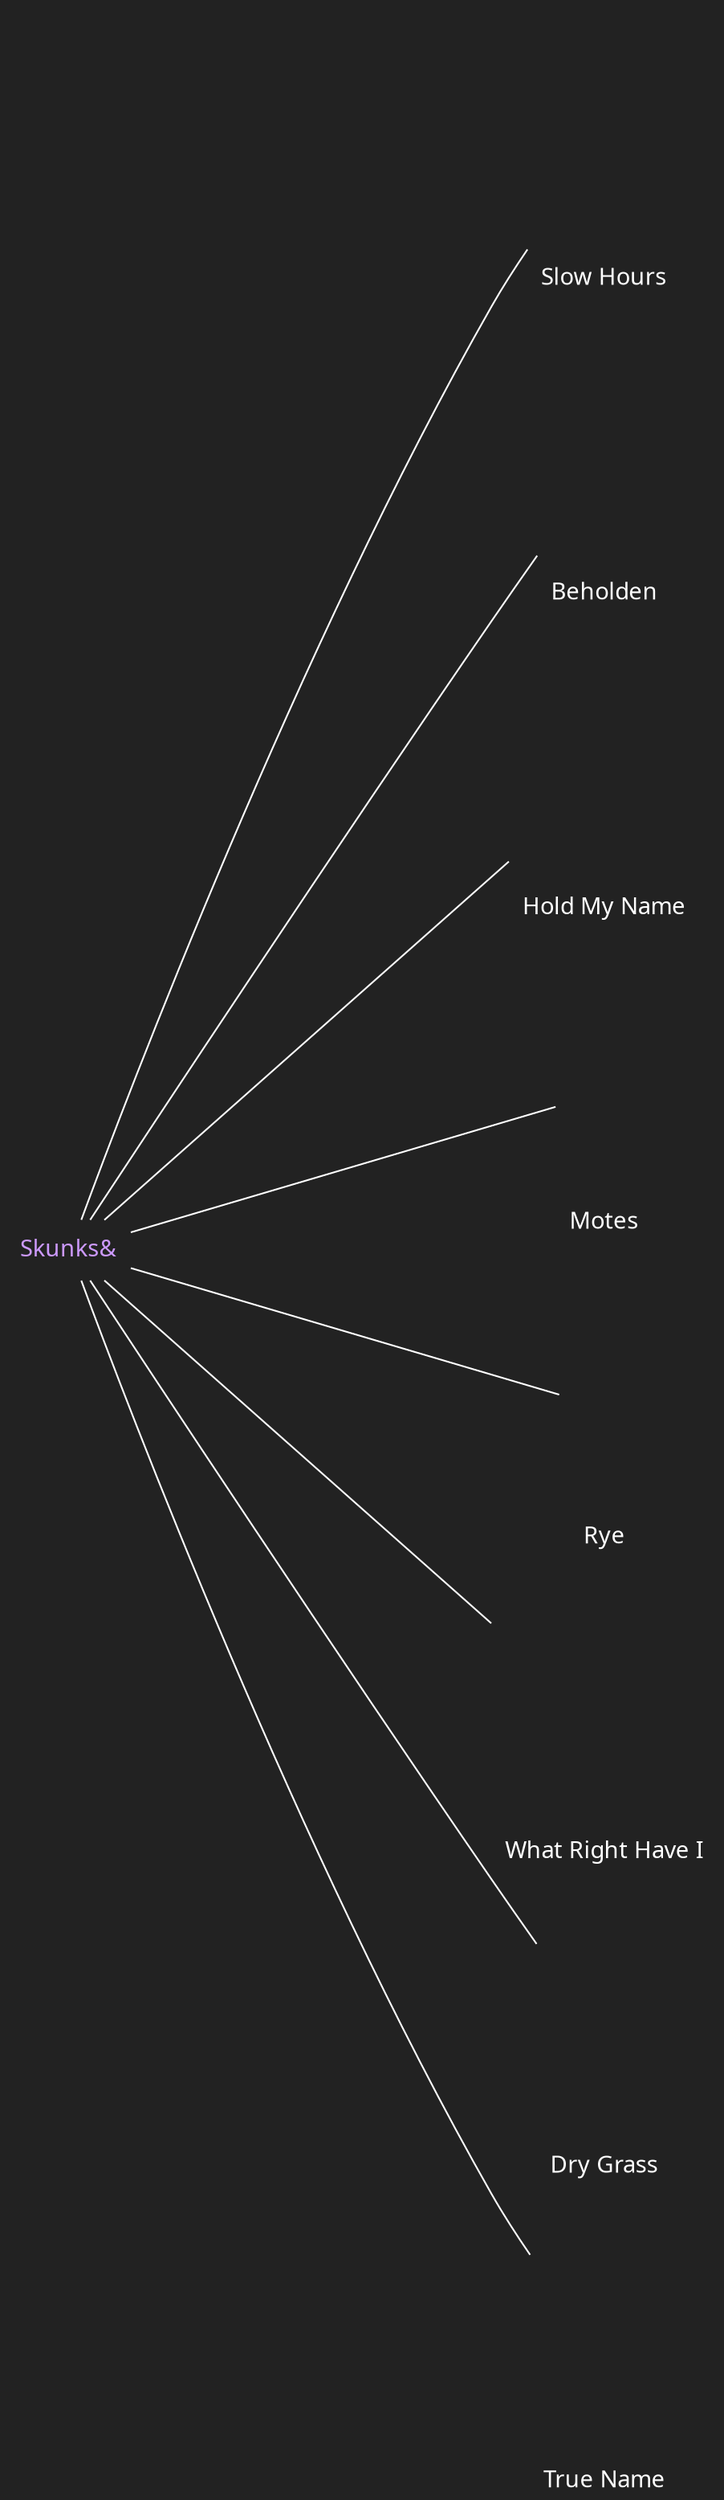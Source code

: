 graph plural {
    node[shape="none" fontcolor="#ffffff" color="#ffffff" fontname="Ubuntu"];
    edge[color="#ffffff" dir="none"];
    graph[bgcolor="#222222" label="" margin="0" rankdir="LR" ranksep="3" compound="true" labelloc="b"];

    system [label="Skunks&" fontcolor="#cc99ff" labelloc="c"];

    slow [
        href="#slow-hours"
        image="thumbs/slow-hours.png"
        height="2.36"
        imagepos="tc"
        labelloc="b"
        label="Slow Hours"
    ];
    beholden [
        href="#beholden"
        image="thumbs/beholden.png"
        height="2.36"
        imagepos="tc"
        labelloc="b"
        label="Beholden"
    ];
    my [
        href="#my"
        image="thumbs/my.png"
        height="2.36"
        imagepos="tc"
        labelloc="b"
        label="Hold My Name"
    ];
    motes [
        href="#motes"
        image="thumbs/motes.png"
        height="2.36"
        imagepos="tc"
        labelloc="b"
        label="Motes"
    ];
    rye [
        href="#rye"
        image="thumbs/rye.png"
        height="2.36"
        imagepos="tc"
        labelloc="b"
        label="Rye"
    ];
    whatright 
        [href="#what-right-have-i"
        image="thumbs/what-right-have-i.png"
        height="2.36"
        imagepos="tc"
        labelloc="b"
        label="What Right Have I"
    ];
    drygrass [
        href="#dry-grass"
        image="thumbs/dry-grass.png"
        height="2.36"
        imagepos="tc"
        labelloc="b"
        label="Dry Grass"
    ];
    truename [
        href="#true-name"
        image="thumbs/true-name.png"
        height="2.36"
        imagepos="tc"
        labelloc="b"
        label="True Name"
    ];

    system -- slow;
    system -- beholden;
    system -- my;
    system -- motes;
    system -- rye;
    system -- whatright;
    system -- drygrass;
    system -- truename;
}
